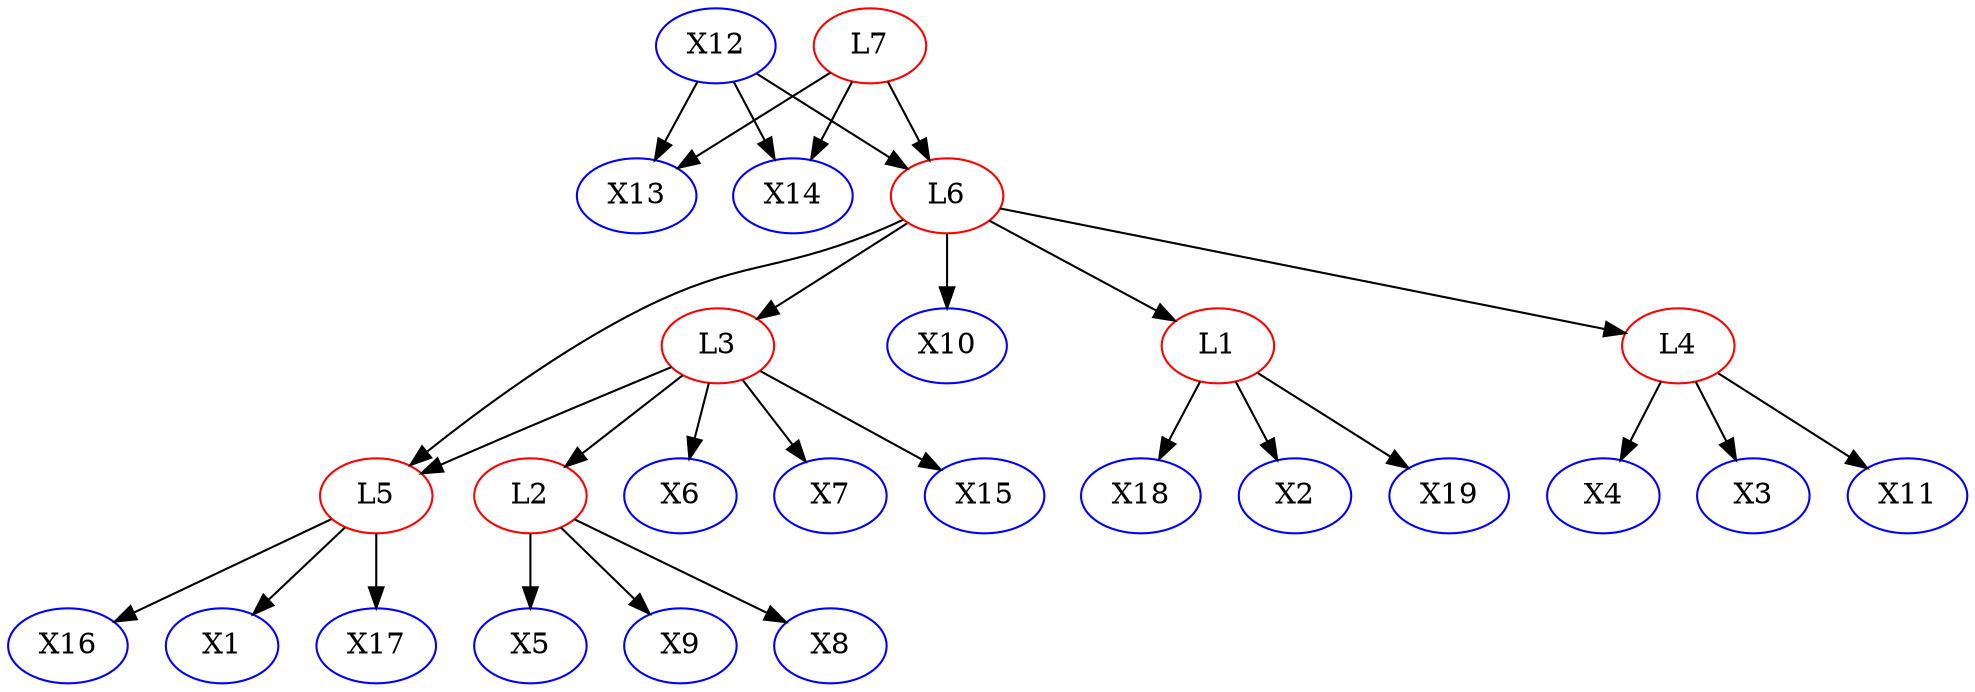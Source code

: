 digraph {
X13 [color = blue]; X18 [color = blue]; X5 [color = blue]; L3 [color = red]; L5 [color = red]; X16 [color = blue]; X4 [color = blue]; X9 [color = blue]; X10 [color = blue]; X3 [color = blue]; X12 [color = blue]; X2 [color = blue]; X1 [color = blue]; X19 [color = blue]; X17 [color = blue]; X8 [color = blue]; X15 [color = blue]; L1 [color = red]; L2 [color = red]; L7 [color = red]; X6 [color = blue]; L4 [color = red]; X11 [color = blue]; X7 [color = blue]; X14 [color = blue]; L6 [color = red]; 
subgraph Undirected {
edge [dir=none, color=black]
}

subgraph Directed {
edge [color=black]
L3 -> X6
L6 -> L1
L7 -> L6
L6 -> L5
L2 -> X9
L5 -> X16
L1 -> X18
L6 -> X10
X12 -> X13
L5 -> X17
L4 -> X4
L1 -> X2
L6 -> L3
L3 -> L5
L4 -> X11
L7 -> X13
L2 -> X5
L3 -> X7
L1 -> X19
L2 -> X8
X12 -> X14
L3 -> X15
L5 -> X1
L3 -> L2
X12 -> L6
L4 -> X3
L7 -> X14
L6 -> L4
}

}
